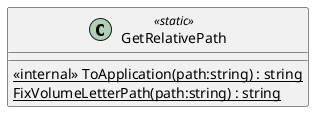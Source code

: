 @startuml
class GetRelativePath <<static>> {
    <<internal>> {static} ToApplication(path:string) : string
    {static} FixVolumeLetterPath(path:string) : string
}
@enduml
